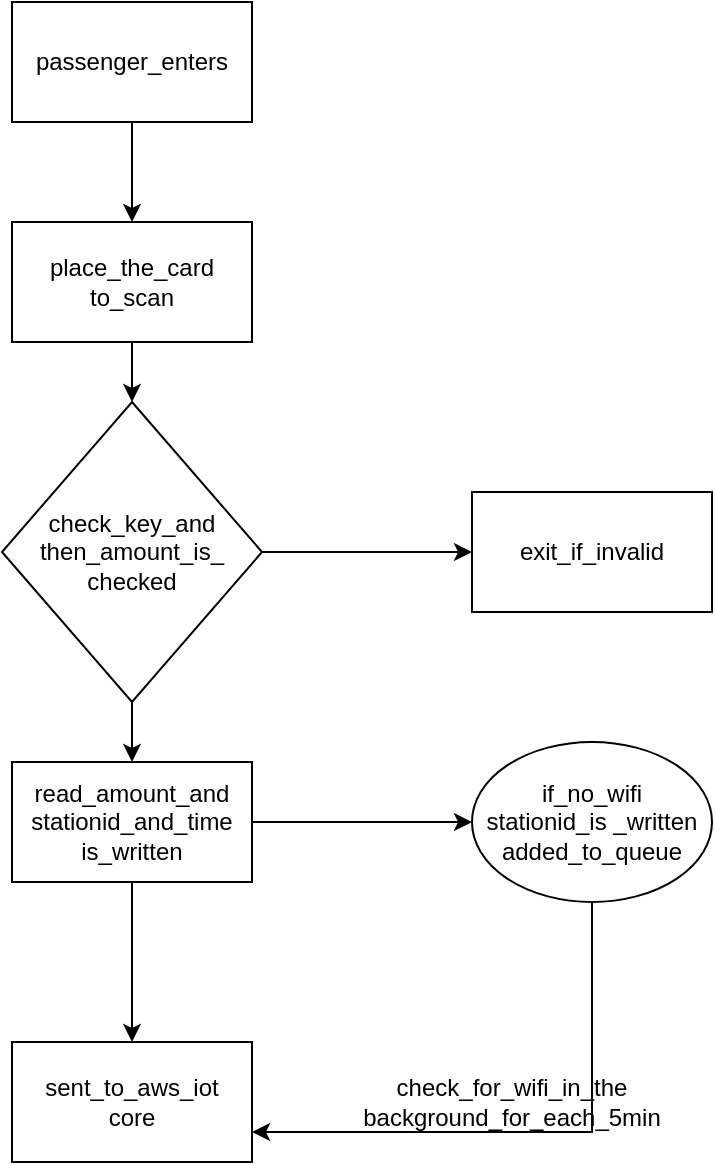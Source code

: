 <mxfile version="27.0.6" pages="2">
  <diagram name="Page-1" id="ydDnURYtTBZDuRAsIQ-S">
    <mxGraphModel dx="1042" dy="562" grid="1" gridSize="10" guides="1" tooltips="1" connect="1" arrows="1" fold="1" page="1" pageScale="1" pageWidth="850" pageHeight="1100" math="0" shadow="0">
      <root>
        <mxCell id="0" />
        <mxCell id="1" parent="0" />
        <mxCell id="602KZq2ehH_5Vty98nn4-3" value="" style="edgeStyle=orthogonalEdgeStyle;rounded=0;orthogonalLoop=1;jettySize=auto;html=1;" edge="1" parent="1" source="602KZq2ehH_5Vty98nn4-1" target="602KZq2ehH_5Vty98nn4-2">
          <mxGeometry relative="1" as="geometry" />
        </mxCell>
        <mxCell id="602KZq2ehH_5Vty98nn4-1" value="passenger_enters" style="rounded=0;whiteSpace=wrap;html=1;" vertex="1" parent="1">
          <mxGeometry x="120" y="100" width="120" height="60" as="geometry" />
        </mxCell>
        <mxCell id="602KZq2ehH_5Vty98nn4-7" value="" style="edgeStyle=orthogonalEdgeStyle;rounded=0;orthogonalLoop=1;jettySize=auto;html=1;" edge="1" parent="1" source="602KZq2ehH_5Vty98nn4-2" target="602KZq2ehH_5Vty98nn4-6">
          <mxGeometry relative="1" as="geometry" />
        </mxCell>
        <mxCell id="602KZq2ehH_5Vty98nn4-2" value="place_the_card&lt;div&gt;to_scan&lt;/div&gt;" style="whiteSpace=wrap;html=1;rounded=0;" vertex="1" parent="1">
          <mxGeometry x="120" y="210" width="120" height="60" as="geometry" />
        </mxCell>
        <mxCell id="602KZq2ehH_5Vty98nn4-9" value="" style="edgeStyle=orthogonalEdgeStyle;rounded=0;orthogonalLoop=1;jettySize=auto;html=1;" edge="1" parent="1" source="602KZq2ehH_5Vty98nn4-6" target="602KZq2ehH_5Vty98nn4-8">
          <mxGeometry relative="1" as="geometry" />
        </mxCell>
        <mxCell id="602KZq2ehH_5Vty98nn4-11" value="" style="edgeStyle=orthogonalEdgeStyle;rounded=0;orthogonalLoop=1;jettySize=auto;html=1;" edge="1" parent="1" source="602KZq2ehH_5Vty98nn4-6" target="602KZq2ehH_5Vty98nn4-10">
          <mxGeometry relative="1" as="geometry" />
        </mxCell>
        <mxCell id="602KZq2ehH_5Vty98nn4-6" value="check_key_and&lt;div&gt;then_amount_is_&lt;/div&gt;&lt;div&gt;checked&lt;/div&gt;" style="rhombus;whiteSpace=wrap;html=1;rounded=0;" vertex="1" parent="1">
          <mxGeometry x="115" y="300" width="130" height="150" as="geometry" />
        </mxCell>
        <mxCell id="602KZq2ehH_5Vty98nn4-8" value="exit_if_invalid" style="whiteSpace=wrap;html=1;rounded=0;" vertex="1" parent="1">
          <mxGeometry x="350" y="345" width="120" height="60" as="geometry" />
        </mxCell>
        <mxCell id="602KZq2ehH_5Vty98nn4-14" value="" style="edgeStyle=orthogonalEdgeStyle;rounded=0;orthogonalLoop=1;jettySize=auto;html=1;" edge="1" parent="1" source="602KZq2ehH_5Vty98nn4-10" target="602KZq2ehH_5Vty98nn4-12">
          <mxGeometry relative="1" as="geometry" />
        </mxCell>
        <mxCell id="602KZq2ehH_5Vty98nn4-16" value="" style="edgeStyle=orthogonalEdgeStyle;rounded=0;orthogonalLoop=1;jettySize=auto;html=1;" edge="1" parent="1" source="602KZq2ehH_5Vty98nn4-10" target="602KZq2ehH_5Vty98nn4-15">
          <mxGeometry relative="1" as="geometry" />
        </mxCell>
        <mxCell id="602KZq2ehH_5Vty98nn4-10" value="read_amount_and&lt;div&gt;stationid_and_time&lt;/div&gt;&lt;div&gt;is_written&lt;/div&gt;" style="whiteSpace=wrap;html=1;rounded=0;" vertex="1" parent="1">
          <mxGeometry x="120" y="480" width="120" height="60" as="geometry" />
        </mxCell>
        <mxCell id="602KZq2ehH_5Vty98nn4-19" style="edgeStyle=orthogonalEdgeStyle;rounded=0;orthogonalLoop=1;jettySize=auto;html=1;entryX=1;entryY=0.75;entryDx=0;entryDy=0;" edge="1" parent="1" source="602KZq2ehH_5Vty98nn4-12" target="602KZq2ehH_5Vty98nn4-15">
          <mxGeometry relative="1" as="geometry">
            <Array as="points">
              <mxPoint x="410" y="665" />
            </Array>
          </mxGeometry>
        </mxCell>
        <mxCell id="602KZq2ehH_5Vty98nn4-12" value="if_no_wifi&lt;div&gt;stationid_is _written&lt;/div&gt;&lt;div&gt;added_to_queue&lt;/div&gt;" style="ellipse;whiteSpace=wrap;html=1;" vertex="1" parent="1">
          <mxGeometry x="350" y="470" width="120" height="80" as="geometry" />
        </mxCell>
        <mxCell id="602KZq2ehH_5Vty98nn4-15" value="sent_to_aws_iot&lt;div&gt;core&lt;/div&gt;" style="whiteSpace=wrap;html=1;rounded=0;" vertex="1" parent="1">
          <mxGeometry x="120" y="620" width="120" height="60" as="geometry" />
        </mxCell>
        <mxCell id="602KZq2ehH_5Vty98nn4-20" value="check_for_wifi_in_the&lt;div&gt;background_for_each_5min&lt;/div&gt;" style="text;html=1;align=center;verticalAlign=middle;whiteSpace=wrap;rounded=0;" vertex="1" parent="1">
          <mxGeometry x="340" y="635" width="60" height="30" as="geometry" />
        </mxCell>
      </root>
    </mxGraphModel>
  </diagram>
  <diagram id="HidzXYNfw6UOsmcaIAhi" name="Page-2">
    <mxGraphModel dx="1281" dy="614" grid="0" gridSize="10" guides="1" tooltips="1" connect="1" arrows="1" fold="1" page="0" pageScale="1" pageWidth="850" pageHeight="1100" math="0" shadow="0">
      <root>
        <mxCell id="0" />
        <mxCell id="1" parent="0" />
      </root>
    </mxGraphModel>
  </diagram>
</mxfile>
